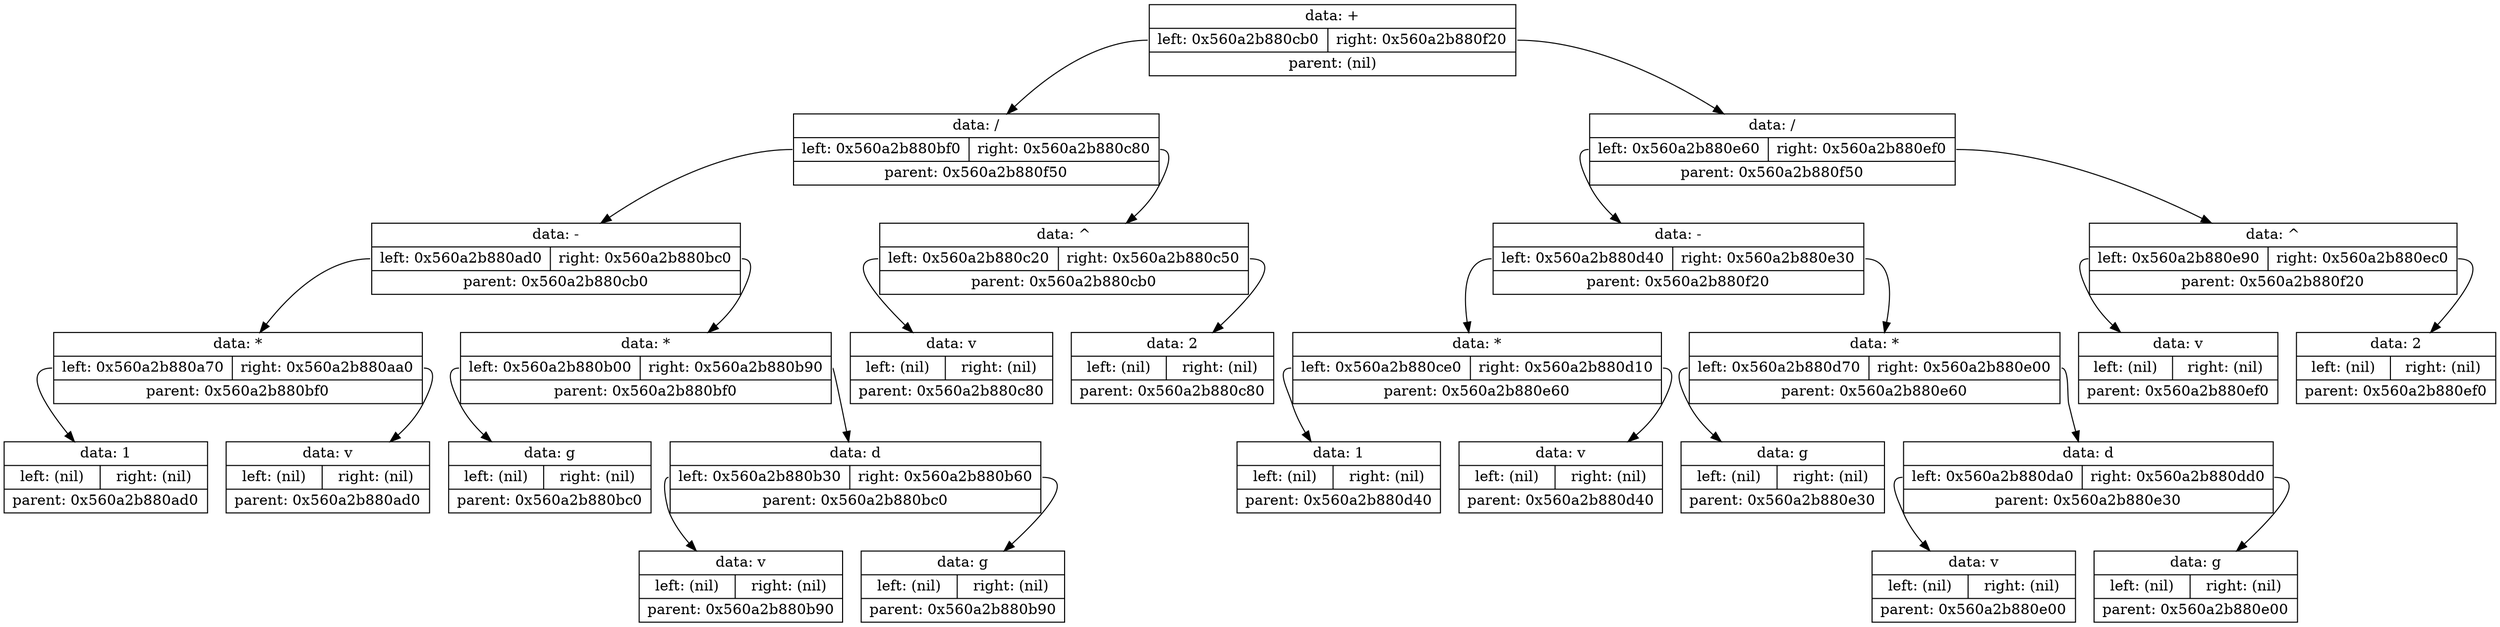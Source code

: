 digraph dump
{
	node0x560a2b880f50 [shape = "record", label = "{<f1>data: +|{<f2>left: 0x560a2b880cb0|<f3>right: 0x560a2b880f20}|<f4>parent: (nil)}"];
	node0x560a2b880cb0 [shape = "record", label = "{<f1>data: /|{<f2>left: 0x560a2b880bf0|<f3>right: 0x560a2b880c80}|<f4>parent: 0x560a2b880f50}"];
	node0x560a2b880bf0 [shape = "record", label = "{<f1>data: -|{<f2>left: 0x560a2b880ad0|<f3>right: 0x560a2b880bc0}|<f4>parent: 0x560a2b880cb0}"];
	node0x560a2b880ad0 [shape = "record", label = "{<f1>data: *|{<f2>left: 0x560a2b880a70|<f3>right: 0x560a2b880aa0}|<f4>parent: 0x560a2b880bf0}"];
	node0x560a2b880a70 [shape = "record", label = "{<f1>data: 1|{<f2>left: (nil)|<f3>right: (nil)}|<f4>parent: 0x560a2b880ad0}"];
	node0x560a2b880ad0:f2 -> node0x560a2b880a70
	node0x560a2b880aa0 [shape = "record", label = "{<f1>data: v|{<f2>left: (nil)|<f3>right: (nil)}|<f4>parent: 0x560a2b880ad0}"];
	node0x560a2b880ad0:f3 -> node0x560a2b880aa0
	node0x560a2b880bf0:f2 -> node0x560a2b880ad0
	node0x560a2b880bc0 [shape = "record", label = "{<f1>data: *|{<f2>left: 0x560a2b880b00|<f3>right: 0x560a2b880b90}|<f4>parent: 0x560a2b880bf0}"];
	node0x560a2b880b00 [shape = "record", label = "{<f1>data: g|{<f2>left: (nil)|<f3>right: (nil)}|<f4>parent: 0x560a2b880bc0}"];
	node0x560a2b880bc0:f2 -> node0x560a2b880b00
	node0x560a2b880b90 [shape = "record", label = "{<f1>data: d|{<f2>left: 0x560a2b880b30|<f3>right: 0x560a2b880b60}|<f4>parent: 0x560a2b880bc0}"];
	node0x560a2b880b30 [shape = "record", label = "{<f1>data: v|{<f2>left: (nil)|<f3>right: (nil)}|<f4>parent: 0x560a2b880b90}"];
	node0x560a2b880b90:f2 -> node0x560a2b880b30
	node0x560a2b880b60 [shape = "record", label = "{<f1>data: g|{<f2>left: (nil)|<f3>right: (nil)}|<f4>parent: 0x560a2b880b90}"];
	node0x560a2b880b90:f3 -> node0x560a2b880b60
	node0x560a2b880bc0:f3 -> node0x560a2b880b90
	node0x560a2b880bf0:f3 -> node0x560a2b880bc0
	node0x560a2b880cb0:f2 -> node0x560a2b880bf0
	node0x560a2b880c80 [shape = "record", label = "{<f1>data: ^|{<f2>left: 0x560a2b880c20|<f3>right: 0x560a2b880c50}|<f4>parent: 0x560a2b880cb0}"];
	node0x560a2b880c20 [shape = "record", label = "{<f1>data: v|{<f2>left: (nil)|<f3>right: (nil)}|<f4>parent: 0x560a2b880c80}"];
	node0x560a2b880c80:f2 -> node0x560a2b880c20
	node0x560a2b880c50 [shape = "record", label = "{<f1>data: 2|{<f2>left: (nil)|<f3>right: (nil)}|<f4>parent: 0x560a2b880c80}"];
	node0x560a2b880c80:f3 -> node0x560a2b880c50
	node0x560a2b880cb0:f3 -> node0x560a2b880c80
	node0x560a2b880f50:f2 -> node0x560a2b880cb0
	node0x560a2b880f20 [shape = "record", label = "{<f1>data: /|{<f2>left: 0x560a2b880e60|<f3>right: 0x560a2b880ef0}|<f4>parent: 0x560a2b880f50}"];
	node0x560a2b880e60 [shape = "record", label = "{<f1>data: -|{<f2>left: 0x560a2b880d40|<f3>right: 0x560a2b880e30}|<f4>parent: 0x560a2b880f20}"];
	node0x560a2b880d40 [shape = "record", label = "{<f1>data: *|{<f2>left: 0x560a2b880ce0|<f3>right: 0x560a2b880d10}|<f4>parent: 0x560a2b880e60}"];
	node0x560a2b880ce0 [shape = "record", label = "{<f1>data: 1|{<f2>left: (nil)|<f3>right: (nil)}|<f4>parent: 0x560a2b880d40}"];
	node0x560a2b880d40:f2 -> node0x560a2b880ce0
	node0x560a2b880d10 [shape = "record", label = "{<f1>data: v|{<f2>left: (nil)|<f3>right: (nil)}|<f4>parent: 0x560a2b880d40}"];
	node0x560a2b880d40:f3 -> node0x560a2b880d10
	node0x560a2b880e60:f2 -> node0x560a2b880d40
	node0x560a2b880e30 [shape = "record", label = "{<f1>data: *|{<f2>left: 0x560a2b880d70|<f3>right: 0x560a2b880e00}|<f4>parent: 0x560a2b880e60}"];
	node0x560a2b880d70 [shape = "record", label = "{<f1>data: g|{<f2>left: (nil)|<f3>right: (nil)}|<f4>parent: 0x560a2b880e30}"];
	node0x560a2b880e30:f2 -> node0x560a2b880d70
	node0x560a2b880e00 [shape = "record", label = "{<f1>data: d|{<f2>left: 0x560a2b880da0|<f3>right: 0x560a2b880dd0}|<f4>parent: 0x560a2b880e30}"];
	node0x560a2b880da0 [shape = "record", label = "{<f1>data: v|{<f2>left: (nil)|<f3>right: (nil)}|<f4>parent: 0x560a2b880e00}"];
	node0x560a2b880e00:f2 -> node0x560a2b880da0
	node0x560a2b880dd0 [shape = "record", label = "{<f1>data: g|{<f2>left: (nil)|<f3>right: (nil)}|<f4>parent: 0x560a2b880e00}"];
	node0x560a2b880e00:f3 -> node0x560a2b880dd0
	node0x560a2b880e30:f3 -> node0x560a2b880e00
	node0x560a2b880e60:f3 -> node0x560a2b880e30
	node0x560a2b880f20:f2 -> node0x560a2b880e60
	node0x560a2b880ef0 [shape = "record", label = "{<f1>data: ^|{<f2>left: 0x560a2b880e90|<f3>right: 0x560a2b880ec0}|<f4>parent: 0x560a2b880f20}"];
	node0x560a2b880e90 [shape = "record", label = "{<f1>data: v|{<f2>left: (nil)|<f3>right: (nil)}|<f4>parent: 0x560a2b880ef0}"];
	node0x560a2b880ef0:f2 -> node0x560a2b880e90
	node0x560a2b880ec0 [shape = "record", label = "{<f1>data: 2|{<f2>left: (nil)|<f3>right: (nil)}|<f4>parent: 0x560a2b880ef0}"];
	node0x560a2b880ef0:f3 -> node0x560a2b880ec0
	node0x560a2b880f20:f3 -> node0x560a2b880ef0
	node0x560a2b880f50:f3 -> node0x560a2b880f20

}
